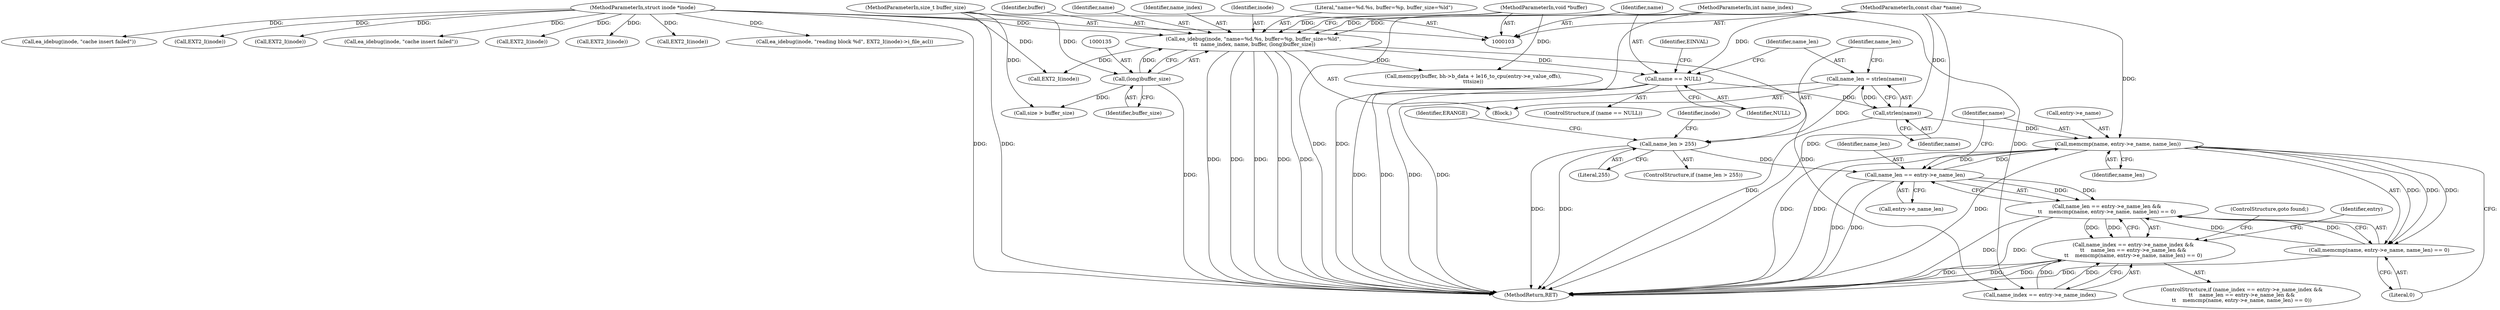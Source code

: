 digraph "0_linux_be0726d33cb8f411945884664924bed3cb8c70ee_7@API" {
"1000144" [label="(Call,name_len = strlen(name))"];
"1000146" [label="(Call,strlen(name))"];
"1000138" [label="(Call,name == NULL)"];
"1000128" [label="(Call,ea_idebug(inode, \"name=%d.%s, buffer=%p, buffer_size=%ld\",\n \t\t  name_index, name, buffer, (long)buffer_size))"];
"1000104" [label="(MethodParameterIn,struct inode *inode)"];
"1000105" [label="(MethodParameterIn,int name_index)"];
"1000106" [label="(MethodParameterIn,const char *name)"];
"1000107" [label="(MethodParameterIn,void *buffer)"];
"1000134" [label="(Call,(long)buffer_size)"];
"1000108" [label="(MethodParameterIn,size_t buffer_size)"];
"1000149" [label="(Call,name_len > 255)"];
"1000284" [label="(Call,name_len == entry->e_name_len)"];
"1000283" [label="(Call,name_len == entry->e_name_len &&\n\t\t    memcmp(name, entry->e_name, name_len) == 0)"];
"1000277" [label="(Call,name_index == entry->e_name_index &&\n\t\t    name_len == entry->e_name_len &&\n\t\t    memcmp(name, entry->e_name, name_len) == 0)"];
"1000290" [label="(Call,memcmp(name, entry->e_name, name_len))"];
"1000289" [label="(Call,memcmp(name, entry->e_name, name_len) == 0)"];
"1000108" [label="(MethodParameterIn,size_t buffer_size)"];
"1000285" [label="(Identifier,name_len)"];
"1000284" [label="(Call,name_len == entry->e_name_len)"];
"1000105" [label="(MethodParameterIn,int name_index)"];
"1000388" [label="(Call,EXT2_I(inode))"];
"1000131" [label="(Identifier,name_index)"];
"1000290" [label="(Call,memcmp(name, entry->e_name, name_len))"];
"1000107" [label="(MethodParameterIn,void *buffer)"];
"1000129" [label="(Identifier,inode)"];
"1000138" [label="(Call,name == NULL)"];
"1000159" [label="(Identifier,inode)"];
"1000149" [label="(Call,name_len > 255)"];
"1000297" [label="(ControlStructure,goto found;)"];
"1000393" [label="(MethodReturn,RET)"];
"1000186" [label="(Call,EXT2_I(inode))"];
"1000296" [label="(Literal,0)"];
"1000283" [label="(Call,name_len == entry->e_name_len &&\n\t\t    memcmp(name, entry->e_name, name_len) == 0)"];
"1000106" [label="(MethodParameterIn,const char *name)"];
"1000286" [label="(Call,entry->e_name_len)"];
"1000134" [label="(Call,(long)buffer_size)"];
"1000140" [label="(Identifier,NULL)"];
"1000277" [label="(Call,name_index == entry->e_name_index &&\n\t\t    name_len == entry->e_name_len &&\n\t\t    memcmp(name, entry->e_name, name_len) == 0)"];
"1000295" [label="(Identifier,name_len)"];
"1000364" [label="(Call,size > buffer_size)"];
"1000291" [label="(Identifier,name)"];
"1000158" [label="(Call,EXT2_I(inode))"];
"1000151" [label="(Literal,255)"];
"1000130" [label="(Literal,\"name=%d.%s, buffer=%p, buffer_size=%ld\")"];
"1000176" [label="(Call,EXT2_I(inode))"];
"1000150" [label="(Identifier,name_len)"];
"1000133" [label="(Identifier,buffer)"];
"1000172" [label="(Call,ea_idebug(inode, \"reading block %d\", EXT2_I(inode)->i_file_acl))"];
"1000353" [label="(Call,ea_idebug(inode, \"cache insert failed\"))"];
"1000147" [label="(Identifier,name)"];
"1000154" [label="(Identifier,ERANGE)"];
"1000145" [label="(Identifier,name_len)"];
"1000109" [label="(Block,)"];
"1000148" [label="(ControlStructure,if (name_len > 255))"];
"1000292" [label="(Call,entry->e_name)"];
"1000278" [label="(Call,name_index == entry->e_name_index)"];
"1000247" [label="(Call,EXT2_I(inode))"];
"1000168" [label="(Call,EXT2_I(inode))"];
"1000104" [label="(MethodParameterIn,struct inode *inode)"];
"1000144" [label="(Call,name_len = strlen(name))"];
"1000299" [label="(Identifier,entry)"];
"1000139" [label="(Identifier,name)"];
"1000305" [label="(Call,ea_idebug(inode, \"cache insert failed\"))"];
"1000146" [label="(Call,strlen(name))"];
"1000132" [label="(Identifier,name)"];
"1000137" [label="(ControlStructure,if (name == NULL))"];
"1000289" [label="(Call,memcmp(name, entry->e_name, name_len) == 0)"];
"1000368" [label="(Call,memcpy(buffer, bh->b_data + le16_to_cpu(entry->e_value_offs),\n\t\t\tsize))"];
"1000128" [label="(Call,ea_idebug(inode, \"name=%d.%s, buffer=%p, buffer_size=%ld\",\n \t\t  name_index, name, buffer, (long)buffer_size))"];
"1000136" [label="(Identifier,buffer_size)"];
"1000143" [label="(Identifier,EINVAL)"];
"1000276" [label="(ControlStructure,if (name_index == entry->e_name_index &&\n\t\t    name_len == entry->e_name_len &&\n\t\t    memcmp(name, entry->e_name, name_len) == 0))"];
"1000144" -> "1000109"  [label="AST: "];
"1000144" -> "1000146"  [label="CFG: "];
"1000145" -> "1000144"  [label="AST: "];
"1000146" -> "1000144"  [label="AST: "];
"1000150" -> "1000144"  [label="CFG: "];
"1000144" -> "1000393"  [label="DDG: "];
"1000146" -> "1000144"  [label="DDG: "];
"1000144" -> "1000149"  [label="DDG: "];
"1000146" -> "1000147"  [label="CFG: "];
"1000147" -> "1000146"  [label="AST: "];
"1000146" -> "1000393"  [label="DDG: "];
"1000138" -> "1000146"  [label="DDG: "];
"1000106" -> "1000146"  [label="DDG: "];
"1000146" -> "1000290"  [label="DDG: "];
"1000138" -> "1000137"  [label="AST: "];
"1000138" -> "1000140"  [label="CFG: "];
"1000139" -> "1000138"  [label="AST: "];
"1000140" -> "1000138"  [label="AST: "];
"1000143" -> "1000138"  [label="CFG: "];
"1000145" -> "1000138"  [label="CFG: "];
"1000138" -> "1000393"  [label="DDG: "];
"1000138" -> "1000393"  [label="DDG: "];
"1000138" -> "1000393"  [label="DDG: "];
"1000128" -> "1000138"  [label="DDG: "];
"1000106" -> "1000138"  [label="DDG: "];
"1000128" -> "1000109"  [label="AST: "];
"1000128" -> "1000134"  [label="CFG: "];
"1000129" -> "1000128"  [label="AST: "];
"1000130" -> "1000128"  [label="AST: "];
"1000131" -> "1000128"  [label="AST: "];
"1000132" -> "1000128"  [label="AST: "];
"1000133" -> "1000128"  [label="AST: "];
"1000134" -> "1000128"  [label="AST: "];
"1000139" -> "1000128"  [label="CFG: "];
"1000128" -> "1000393"  [label="DDG: "];
"1000128" -> "1000393"  [label="DDG: "];
"1000128" -> "1000393"  [label="DDG: "];
"1000128" -> "1000393"  [label="DDG: "];
"1000128" -> "1000393"  [label="DDG: "];
"1000104" -> "1000128"  [label="DDG: "];
"1000105" -> "1000128"  [label="DDG: "];
"1000106" -> "1000128"  [label="DDG: "];
"1000107" -> "1000128"  [label="DDG: "];
"1000134" -> "1000128"  [label="DDG: "];
"1000128" -> "1000158"  [label="DDG: "];
"1000128" -> "1000278"  [label="DDG: "];
"1000128" -> "1000368"  [label="DDG: "];
"1000104" -> "1000103"  [label="AST: "];
"1000104" -> "1000393"  [label="DDG: "];
"1000104" -> "1000158"  [label="DDG: "];
"1000104" -> "1000168"  [label="DDG: "];
"1000104" -> "1000172"  [label="DDG: "];
"1000104" -> "1000176"  [label="DDG: "];
"1000104" -> "1000186"  [label="DDG: "];
"1000104" -> "1000247"  [label="DDG: "];
"1000104" -> "1000305"  [label="DDG: "];
"1000104" -> "1000353"  [label="DDG: "];
"1000104" -> "1000388"  [label="DDG: "];
"1000105" -> "1000103"  [label="AST: "];
"1000105" -> "1000393"  [label="DDG: "];
"1000105" -> "1000278"  [label="DDG: "];
"1000106" -> "1000103"  [label="AST: "];
"1000106" -> "1000393"  [label="DDG: "];
"1000106" -> "1000290"  [label="DDG: "];
"1000107" -> "1000103"  [label="AST: "];
"1000107" -> "1000393"  [label="DDG: "];
"1000107" -> "1000368"  [label="DDG: "];
"1000134" -> "1000136"  [label="CFG: "];
"1000135" -> "1000134"  [label="AST: "];
"1000136" -> "1000134"  [label="AST: "];
"1000134" -> "1000393"  [label="DDG: "];
"1000108" -> "1000134"  [label="DDG: "];
"1000134" -> "1000364"  [label="DDG: "];
"1000108" -> "1000103"  [label="AST: "];
"1000108" -> "1000393"  [label="DDG: "];
"1000108" -> "1000364"  [label="DDG: "];
"1000149" -> "1000148"  [label="AST: "];
"1000149" -> "1000151"  [label="CFG: "];
"1000150" -> "1000149"  [label="AST: "];
"1000151" -> "1000149"  [label="AST: "];
"1000154" -> "1000149"  [label="CFG: "];
"1000159" -> "1000149"  [label="CFG: "];
"1000149" -> "1000393"  [label="DDG: "];
"1000149" -> "1000393"  [label="DDG: "];
"1000149" -> "1000284"  [label="DDG: "];
"1000284" -> "1000283"  [label="AST: "];
"1000284" -> "1000286"  [label="CFG: "];
"1000285" -> "1000284"  [label="AST: "];
"1000286" -> "1000284"  [label="AST: "];
"1000291" -> "1000284"  [label="CFG: "];
"1000283" -> "1000284"  [label="CFG: "];
"1000284" -> "1000393"  [label="DDG: "];
"1000284" -> "1000393"  [label="DDG: "];
"1000284" -> "1000283"  [label="DDG: "];
"1000284" -> "1000283"  [label="DDG: "];
"1000290" -> "1000284"  [label="DDG: "];
"1000284" -> "1000290"  [label="DDG: "];
"1000283" -> "1000277"  [label="AST: "];
"1000283" -> "1000289"  [label="CFG: "];
"1000289" -> "1000283"  [label="AST: "];
"1000277" -> "1000283"  [label="CFG: "];
"1000283" -> "1000393"  [label="DDG: "];
"1000283" -> "1000393"  [label="DDG: "];
"1000283" -> "1000277"  [label="DDG: "];
"1000283" -> "1000277"  [label="DDG: "];
"1000289" -> "1000283"  [label="DDG: "];
"1000289" -> "1000283"  [label="DDG: "];
"1000277" -> "1000276"  [label="AST: "];
"1000277" -> "1000278"  [label="CFG: "];
"1000278" -> "1000277"  [label="AST: "];
"1000297" -> "1000277"  [label="CFG: "];
"1000299" -> "1000277"  [label="CFG: "];
"1000277" -> "1000393"  [label="DDG: "];
"1000277" -> "1000393"  [label="DDG: "];
"1000277" -> "1000393"  [label="DDG: "];
"1000278" -> "1000277"  [label="DDG: "];
"1000278" -> "1000277"  [label="DDG: "];
"1000290" -> "1000289"  [label="AST: "];
"1000290" -> "1000295"  [label="CFG: "];
"1000291" -> "1000290"  [label="AST: "];
"1000292" -> "1000290"  [label="AST: "];
"1000295" -> "1000290"  [label="AST: "];
"1000296" -> "1000290"  [label="CFG: "];
"1000290" -> "1000393"  [label="DDG: "];
"1000290" -> "1000393"  [label="DDG: "];
"1000290" -> "1000393"  [label="DDG: "];
"1000290" -> "1000289"  [label="DDG: "];
"1000290" -> "1000289"  [label="DDG: "];
"1000290" -> "1000289"  [label="DDG: "];
"1000289" -> "1000296"  [label="CFG: "];
"1000296" -> "1000289"  [label="AST: "];
"1000289" -> "1000393"  [label="DDG: "];
}
